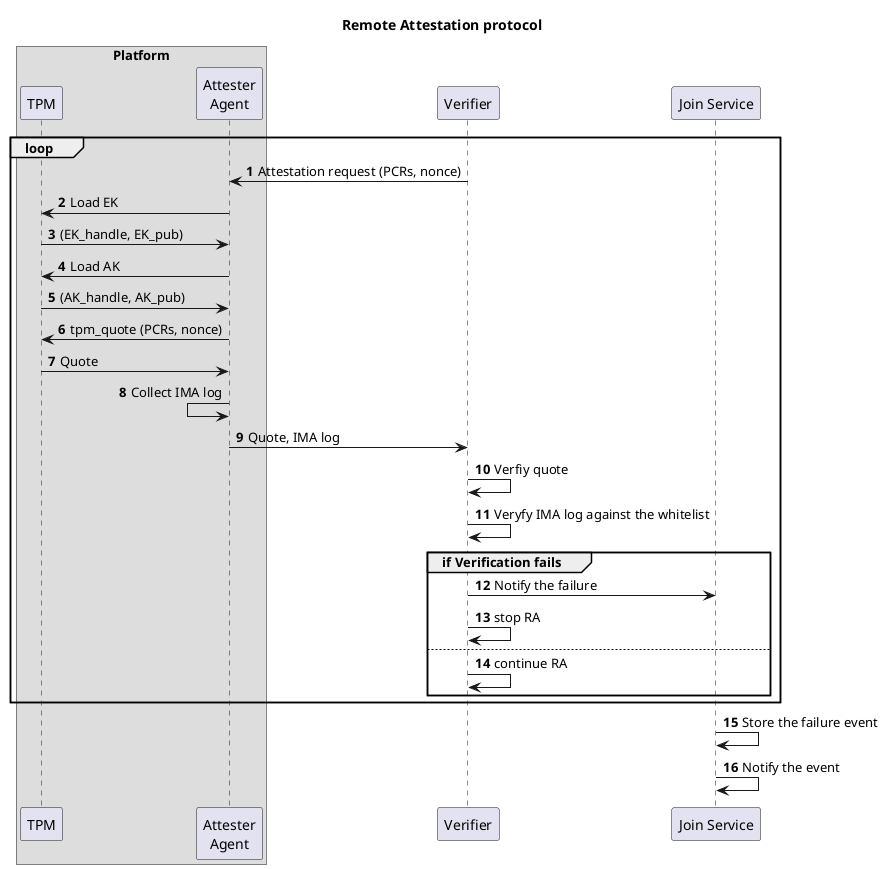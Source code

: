 @startuml remote_attestation
title
Remote Attestation protocol
end title

autonumber

box "Platform"
participant TPM
participant "Attester\nAgent" as attester_agent
endbox
participant "Verifier" as verifier
participant "Join Service" as join_service

loop
verifier->attester_agent: Attestation request (PCRs, nonce)
attester_agent->TPM: Load EK
TPM->attester_agent: (EK_handle, EK_pub)
attester_agent->TPM: Load AK
TPM->attester_agent: (AK_handle, AK_pub)
attester_agent->TPM: tpm_quote (PCRs, nonce)
TPM->attester_agent: Quote
attester_agent<-attester_agent: Collect IMA log
attester_agent->verifier: Quote, IMA log
verifier->verifier: Verfiy quote
verifier->verifier: Veryfy IMA log against the whitelist
group if Verification fails
  verifier -> join_service: Notify the failure
  verifier -> verifier: stop RA
else
  verifier -> verifier: continue RA
end
end
join_service -> join_service: Store the failure event
join_service -> join_service:  Notify the event